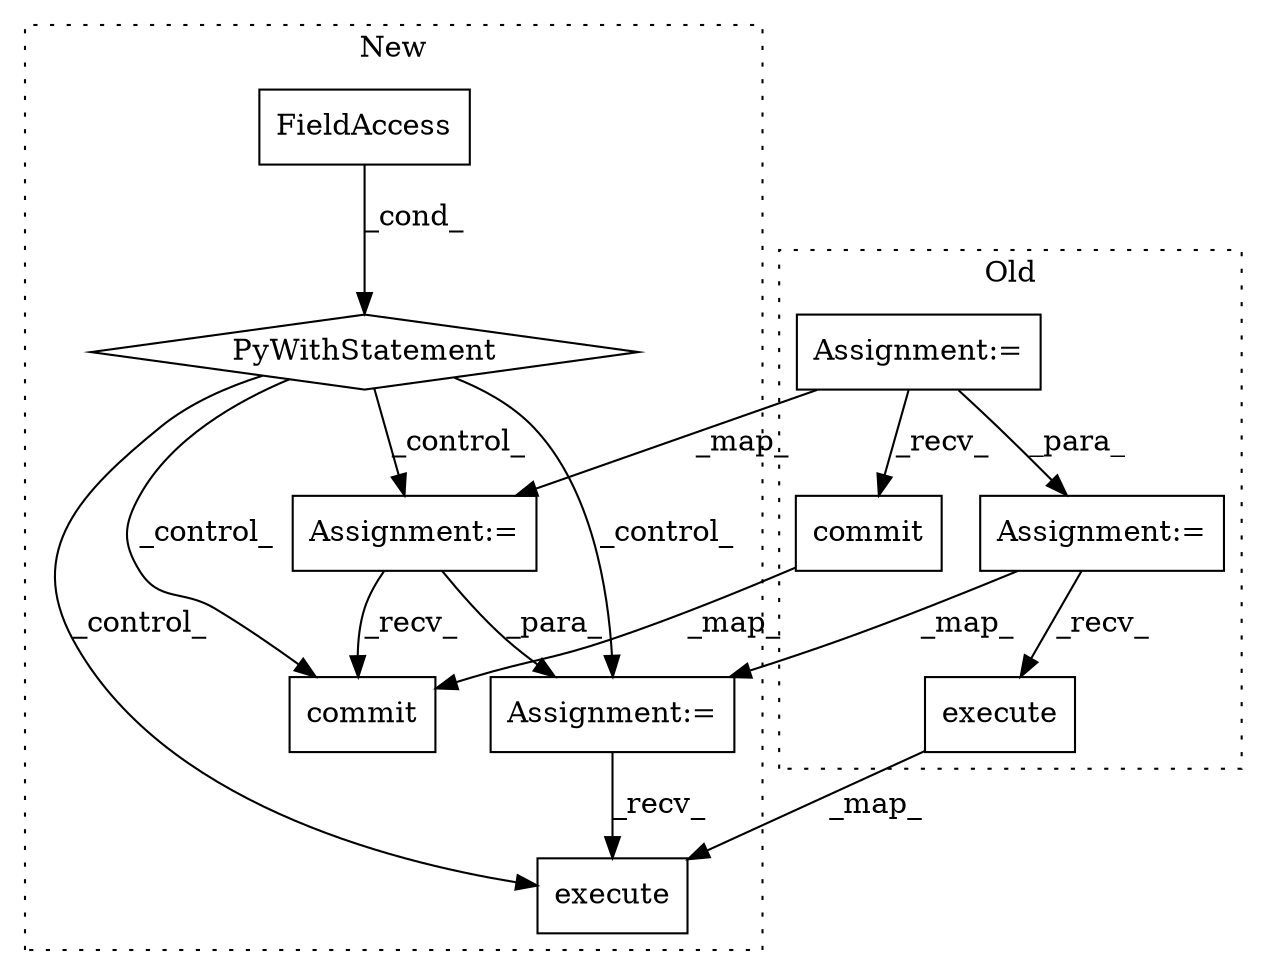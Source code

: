 digraph G {
subgraph cluster0 {
1 [label="commit" a="32" s="10518" l="8" shape="box"];
4 [label="Assignment:=" a="7" s="10224" l="1" shape="box"];
8 [label="execute" a="32" s="10276,10505" l="8,2" shape="box"];
10 [label="Assignment:=" a="7" s="10254" l="1" shape="box"];
label = "Old";
style="dotted";
}
subgraph cluster1 {
2 [label="commit" a="32" s="13273" l="8" shape="box"];
3 [label="PyWithStatement" a="104" s="12916,12953" l="10,2" shape="diamond"];
5 [label="Assignment:=" a="7" s="12967" l="1" shape="box"];
6 [label="FieldAccess" a="22" s="12926" l="27" shape="box"];
7 [label="execute" a="32" s="13023,13258" l="8,2" shape="box"];
9 [label="Assignment:=" a="7" s="12999" l="1" shape="box"];
label = "New";
style="dotted";
}
1 -> 2 [label="_map_"];
3 -> 2 [label="_control_"];
3 -> 5 [label="_control_"];
3 -> 9 [label="_control_"];
3 -> 7 [label="_control_"];
4 -> 10 [label="_para_"];
4 -> 1 [label="_recv_"];
4 -> 5 [label="_map_"];
5 -> 9 [label="_para_"];
5 -> 2 [label="_recv_"];
6 -> 3 [label="_cond_"];
8 -> 7 [label="_map_"];
9 -> 7 [label="_recv_"];
10 -> 9 [label="_map_"];
10 -> 8 [label="_recv_"];
}